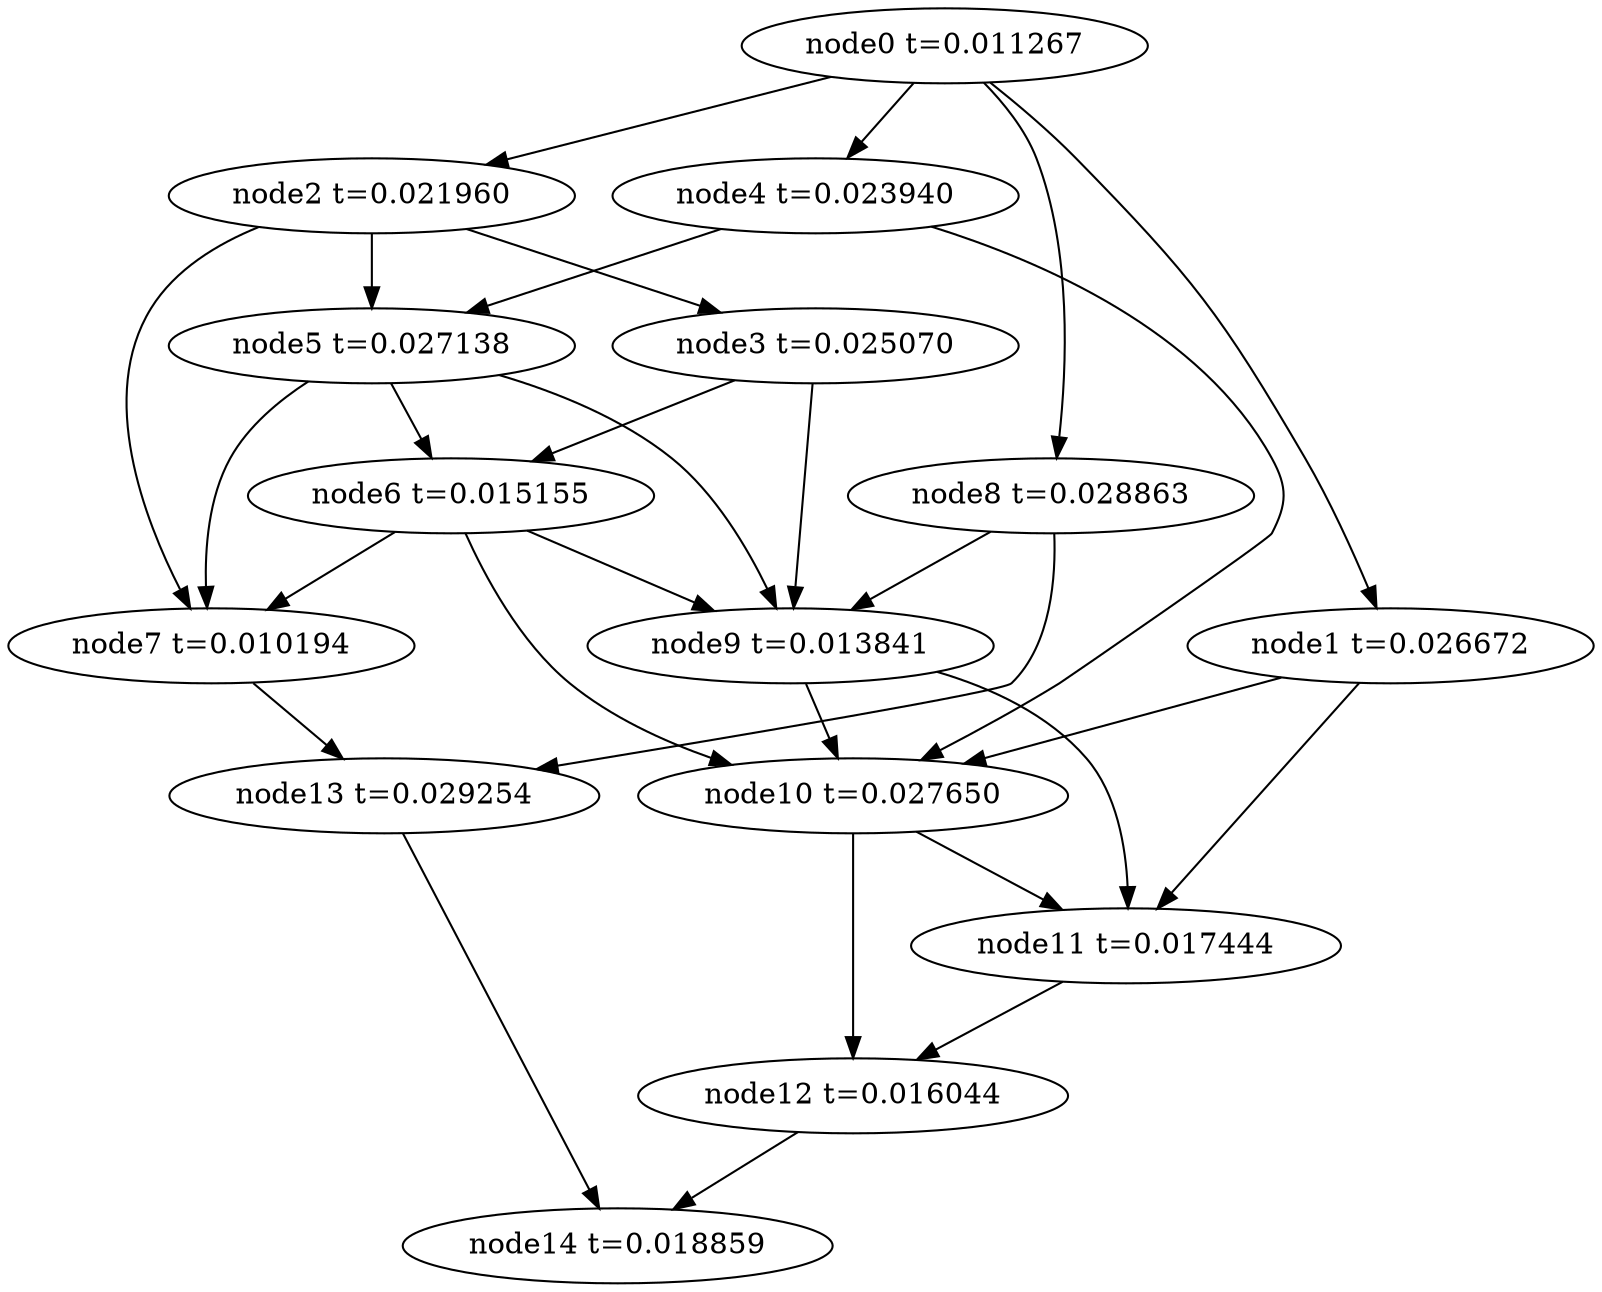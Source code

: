 digraph g{
	node14[label="node14 t=0.018859"]
	node13 -> node14
	node13[label="node13 t=0.029254"];
	node12 -> node14
	node12[label="node12 t=0.016044"];
	node11 -> node12
	node11[label="node11 t=0.017444"];
	node10 -> node12
	node10 -> node11
	node10[label="node10 t=0.027650"];
	node9 -> node11
	node9 -> node10
	node9[label="node9 t=0.013841"];
	node8 -> node13
	node8 -> node9
	node8[label="node8 t=0.028863"];
	node7 -> node13
	node7[label="node7 t=0.010194"];
	node6 -> node10
	node6 -> node9
	node6 -> node7
	node6[label="node6 t=0.015155"];
	node5 -> node9
	node5 -> node7
	node5 -> node6
	node5[label="node5 t=0.027138"];
	node4 -> node10
	node4 -> node5
	node4[label="node4 t=0.023940"];
	node3 -> node9
	node3 -> node6
	node3[label="node3 t=0.025070"];
	node2 -> node7
	node2 -> node5
	node2 -> node3
	node2[label="node2 t=0.021960"];
	node1 -> node11
	node1 -> node10
	node1[label="node1 t=0.026672"];
	node0 -> node8
	node0 -> node4
	node0 -> node2
	node0 -> node1
	node0[label="node0 t=0.011267"];
}
